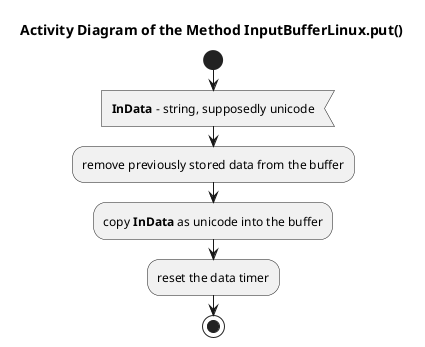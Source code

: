 @startuml sudoku_ui_cli_keystroke_linux_inputbufferlinux_put

title Activity Diagram of the Method InputBufferLinux.put()

start

:<b>InData</b> - string, supposedly unicode<

:remove previously stored data from the buffer;

:copy <b>InData</b> as unicode into the buffer;

:reset the data timer;

stop

@enduml